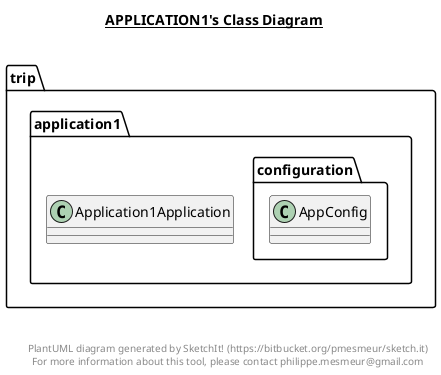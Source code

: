 @startuml

title __APPLICATION1's Class Diagram__\n

  package trip.application1 {
    package trip.application1.configuration {
      class AppConfig {
      }
    }
  }
  

  package trip.application1 {
    class Application1Application {
    }
  }
  



right footer


PlantUML diagram generated by SketchIt! (https://bitbucket.org/pmesmeur/sketch.it)
For more information about this tool, please contact philippe.mesmeur@gmail.com
endfooter

@enduml
